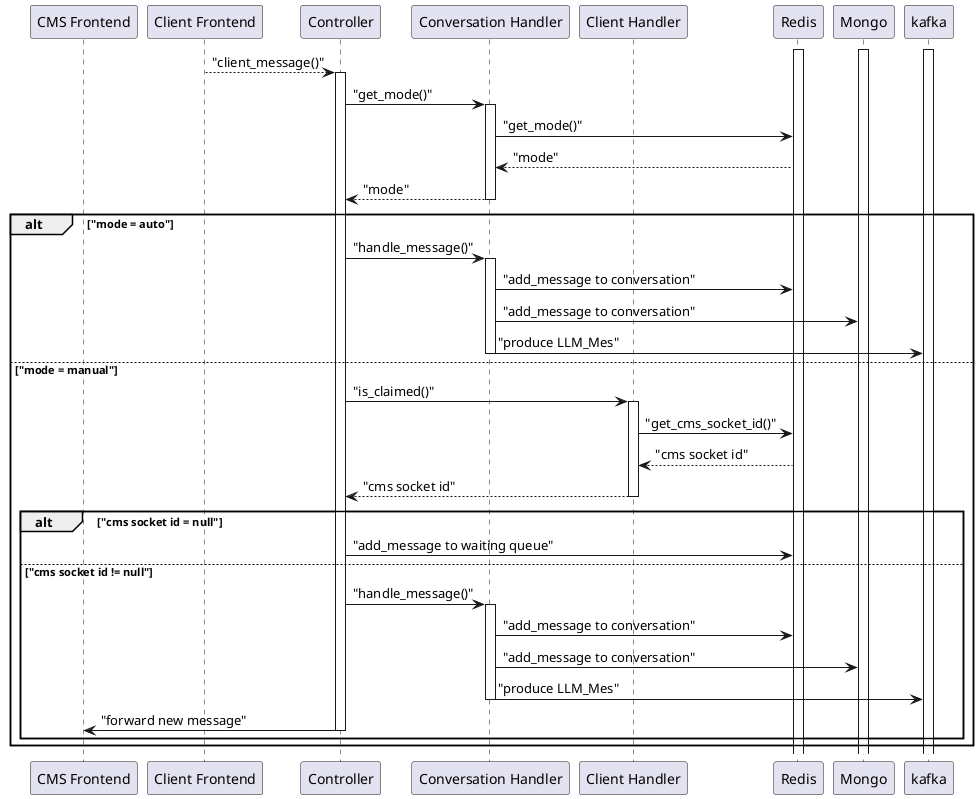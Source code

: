 @startuml

participant "CMS Frontend" as cms
participant "Client Frontend" as fr
participant "Controller" as ctrl
participant "Conversation Handler" as hdl
participant "Client Handler" as client
participant "Redis" as redis
participant "Mongo" as db
participant "kafka" as kafka

activate redis
activate db
activate kafka

fr --> ctrl : "client_message()"
activate ctrl
ctrl -> hdl : "get_mode()"
activate hdl
hdl -> redis : "get_mode()"
redis --> hdl : "mode"

hdl --> ctrl : "mode"
deactivate hdl
alt "mode = auto"
ctrl -> hdl : "handle_message()"
activate hdl
hdl -> redis : "add_message to conversation"
hdl -> db : "add_message to conversation"
hdl -> kafka : "produce LLM_Mes"
deactivate hdl

else "mode = manual"
ctrl -> client : "is_claimed()"
activate client
client -> redis : "get_cms_socket_id()"
redis --> client : "cms socket id"
client --> ctrl :"cms socket id"
deactivate client
    alt "cms socket id = null"
    ctrl -> redis: "add_message to waiting queue"
    else "cms socket id != null"
    ctrl -> hdl : "handle_message()"
    activate hdl
    hdl -> redis : "add_message to conversation"
    hdl -> db : "add_message to conversation"
    hdl -> kafka : "produce LLM_Mes"
    deactivate hdl
ctrl ->cms : "forward new message"
deactivate ctrl
    end
end


@enduml
